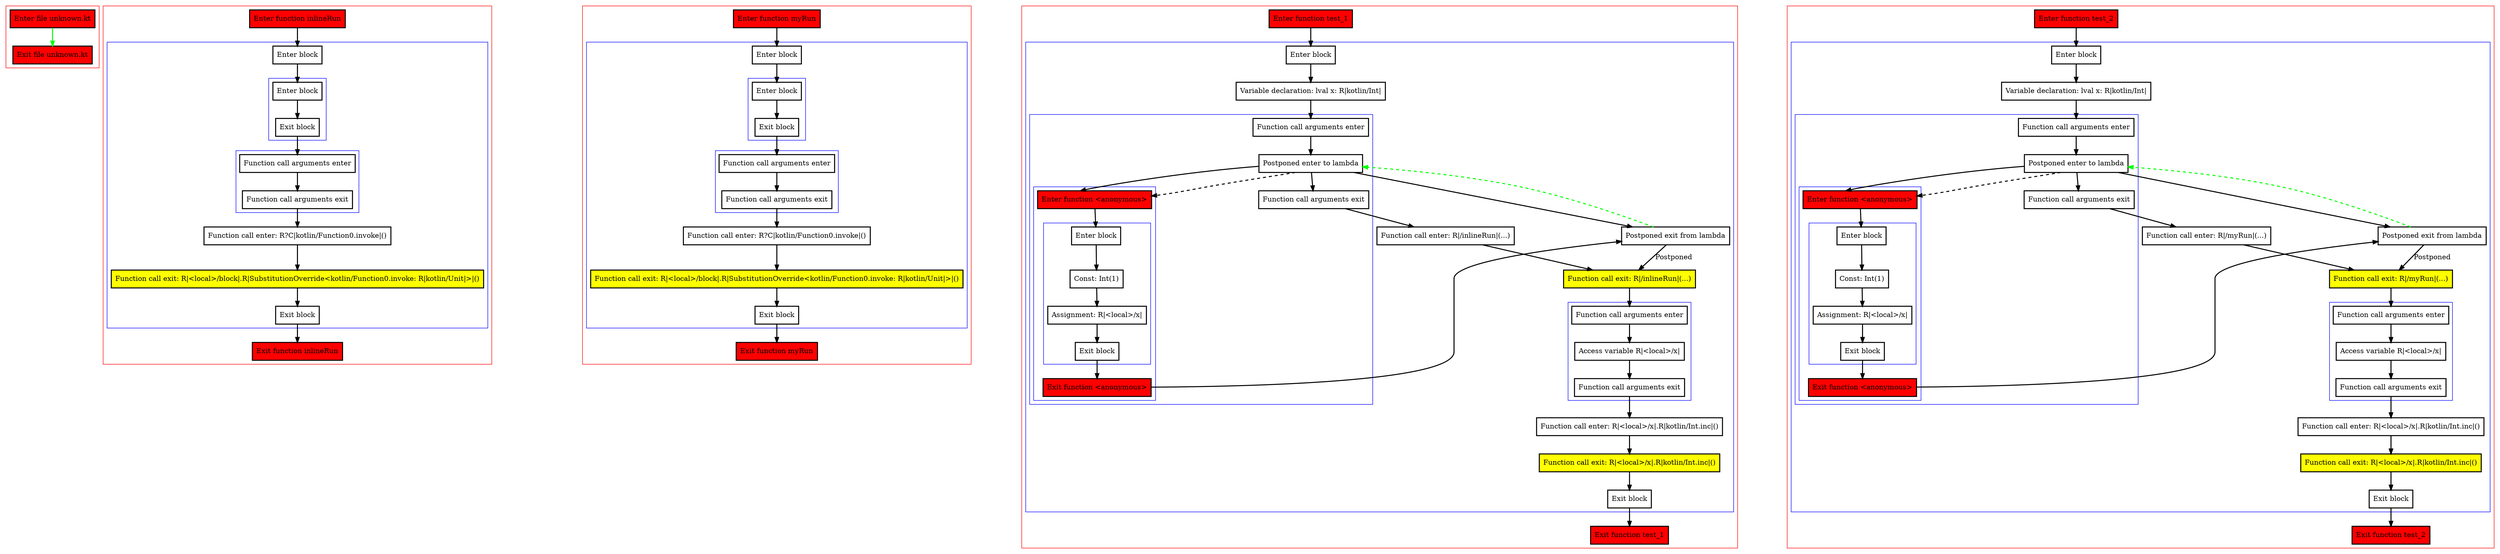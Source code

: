 digraph unknown_kt {
    graph [nodesep=3]
    node [shape=box penwidth=2]
    edge [penwidth=2]

    subgraph cluster_0 {
        color=red
        0 [label="Enter file unknown.kt" style="filled" fillcolor=red];
        1 [label="Exit file unknown.kt" style="filled" fillcolor=red];
    }
    0 -> {1} [color=green];

    subgraph cluster_1 {
        color=red
        2 [label="Enter function inlineRun" style="filled" fillcolor=red];
        subgraph cluster_2 {
            color=blue
            3 [label="Enter block"];
            subgraph cluster_3 {
                color=blue
                4 [label="Enter block"];
                5 [label="Exit block"];
            }
            subgraph cluster_4 {
                color=blue
                6 [label="Function call arguments enter"];
                7 [label="Function call arguments exit"];
            }
            8 [label="Function call enter: R?C|kotlin/Function0.invoke|()"];
            9 [label="Function call exit: R|<local>/block|.R|SubstitutionOverride<kotlin/Function0.invoke: R|kotlin/Unit|>|()" style="filled" fillcolor=yellow];
            10 [label="Exit block"];
        }
        11 [label="Exit function inlineRun" style="filled" fillcolor=red];
    }
    2 -> {3};
    3 -> {4};
    4 -> {5};
    5 -> {6};
    6 -> {7};
    7 -> {8};
    8 -> {9};
    9 -> {10};
    10 -> {11};

    subgraph cluster_5 {
        color=red
        12 [label="Enter function myRun" style="filled" fillcolor=red];
        subgraph cluster_6 {
            color=blue
            13 [label="Enter block"];
            subgraph cluster_7 {
                color=blue
                14 [label="Enter block"];
                15 [label="Exit block"];
            }
            subgraph cluster_8 {
                color=blue
                16 [label="Function call arguments enter"];
                17 [label="Function call arguments exit"];
            }
            18 [label="Function call enter: R?C|kotlin/Function0.invoke|()"];
            19 [label="Function call exit: R|<local>/block|.R|SubstitutionOverride<kotlin/Function0.invoke: R|kotlin/Unit|>|()" style="filled" fillcolor=yellow];
            20 [label="Exit block"];
        }
        21 [label="Exit function myRun" style="filled" fillcolor=red];
    }
    12 -> {13};
    13 -> {14};
    14 -> {15};
    15 -> {16};
    16 -> {17};
    17 -> {18};
    18 -> {19};
    19 -> {20};
    20 -> {21};

    subgraph cluster_9 {
        color=red
        22 [label="Enter function test_1" style="filled" fillcolor=red];
        subgraph cluster_10 {
            color=blue
            23 [label="Enter block"];
            24 [label="Variable declaration: lval x: R|kotlin/Int|"];
            subgraph cluster_11 {
                color=blue
                25 [label="Function call arguments enter"];
                26 [label="Postponed enter to lambda"];
                subgraph cluster_12 {
                    color=blue
                    27 [label="Enter function <anonymous>" style="filled" fillcolor=red];
                    subgraph cluster_13 {
                        color=blue
                        28 [label="Enter block"];
                        29 [label="Const: Int(1)"];
                        30 [label="Assignment: R|<local>/x|"];
                        31 [label="Exit block"];
                    }
                    32 [label="Exit function <anonymous>" style="filled" fillcolor=red];
                }
                33 [label="Function call arguments exit"];
            }
            34 [label="Function call enter: R|/inlineRun|(...)"];
            35 [label="Postponed exit from lambda"];
            36 [label="Function call exit: R|/inlineRun|(...)" style="filled" fillcolor=yellow];
            subgraph cluster_14 {
                color=blue
                37 [label="Function call arguments enter"];
                38 [label="Access variable R|<local>/x|"];
                39 [label="Function call arguments exit"];
            }
            40 [label="Function call enter: R|<local>/x|.R|kotlin/Int.inc|()"];
            41 [label="Function call exit: R|<local>/x|.R|kotlin/Int.inc|()" style="filled" fillcolor=yellow];
            42 [label="Exit block"];
        }
        43 [label="Exit function test_1" style="filled" fillcolor=red];
    }
    22 -> {23};
    23 -> {24};
    24 -> {25};
    25 -> {26};
    26 -> {27 33 35};
    26 -> {27} [style=dashed];
    27 -> {28};
    28 -> {29};
    29 -> {30};
    30 -> {31};
    31 -> {32};
    32 -> {35};
    33 -> {34};
    34 -> {36};
    35 -> {26} [color=green style=dashed];
    35 -> {36} [label="Postponed"];
    36 -> {37};
    37 -> {38};
    38 -> {39};
    39 -> {40};
    40 -> {41};
    41 -> {42};
    42 -> {43};

    subgraph cluster_15 {
        color=red
        44 [label="Enter function test_2" style="filled" fillcolor=red];
        subgraph cluster_16 {
            color=blue
            45 [label="Enter block"];
            46 [label="Variable declaration: lval x: R|kotlin/Int|"];
            subgraph cluster_17 {
                color=blue
                47 [label="Function call arguments enter"];
                48 [label="Postponed enter to lambda"];
                subgraph cluster_18 {
                    color=blue
                    49 [label="Enter function <anonymous>" style="filled" fillcolor=red];
                    subgraph cluster_19 {
                        color=blue
                        50 [label="Enter block"];
                        51 [label="Const: Int(1)"];
                        52 [label="Assignment: R|<local>/x|"];
                        53 [label="Exit block"];
                    }
                    54 [label="Exit function <anonymous>" style="filled" fillcolor=red];
                }
                55 [label="Function call arguments exit"];
            }
            56 [label="Function call enter: R|/myRun|(...)"];
            57 [label="Postponed exit from lambda"];
            58 [label="Function call exit: R|/myRun|(...)" style="filled" fillcolor=yellow];
            subgraph cluster_20 {
                color=blue
                59 [label="Function call arguments enter"];
                60 [label="Access variable R|<local>/x|"];
                61 [label="Function call arguments exit"];
            }
            62 [label="Function call enter: R|<local>/x|.R|kotlin/Int.inc|()"];
            63 [label="Function call exit: R|<local>/x|.R|kotlin/Int.inc|()" style="filled" fillcolor=yellow];
            64 [label="Exit block"];
        }
        65 [label="Exit function test_2" style="filled" fillcolor=red];
    }
    44 -> {45};
    45 -> {46};
    46 -> {47};
    47 -> {48};
    48 -> {49 55 57};
    48 -> {49} [style=dashed];
    49 -> {50};
    50 -> {51};
    51 -> {52};
    52 -> {53};
    53 -> {54};
    54 -> {57};
    55 -> {56};
    56 -> {58};
    57 -> {48} [color=green style=dashed];
    57 -> {58} [label="Postponed"];
    58 -> {59};
    59 -> {60};
    60 -> {61};
    61 -> {62};
    62 -> {63};
    63 -> {64};
    64 -> {65};

}
